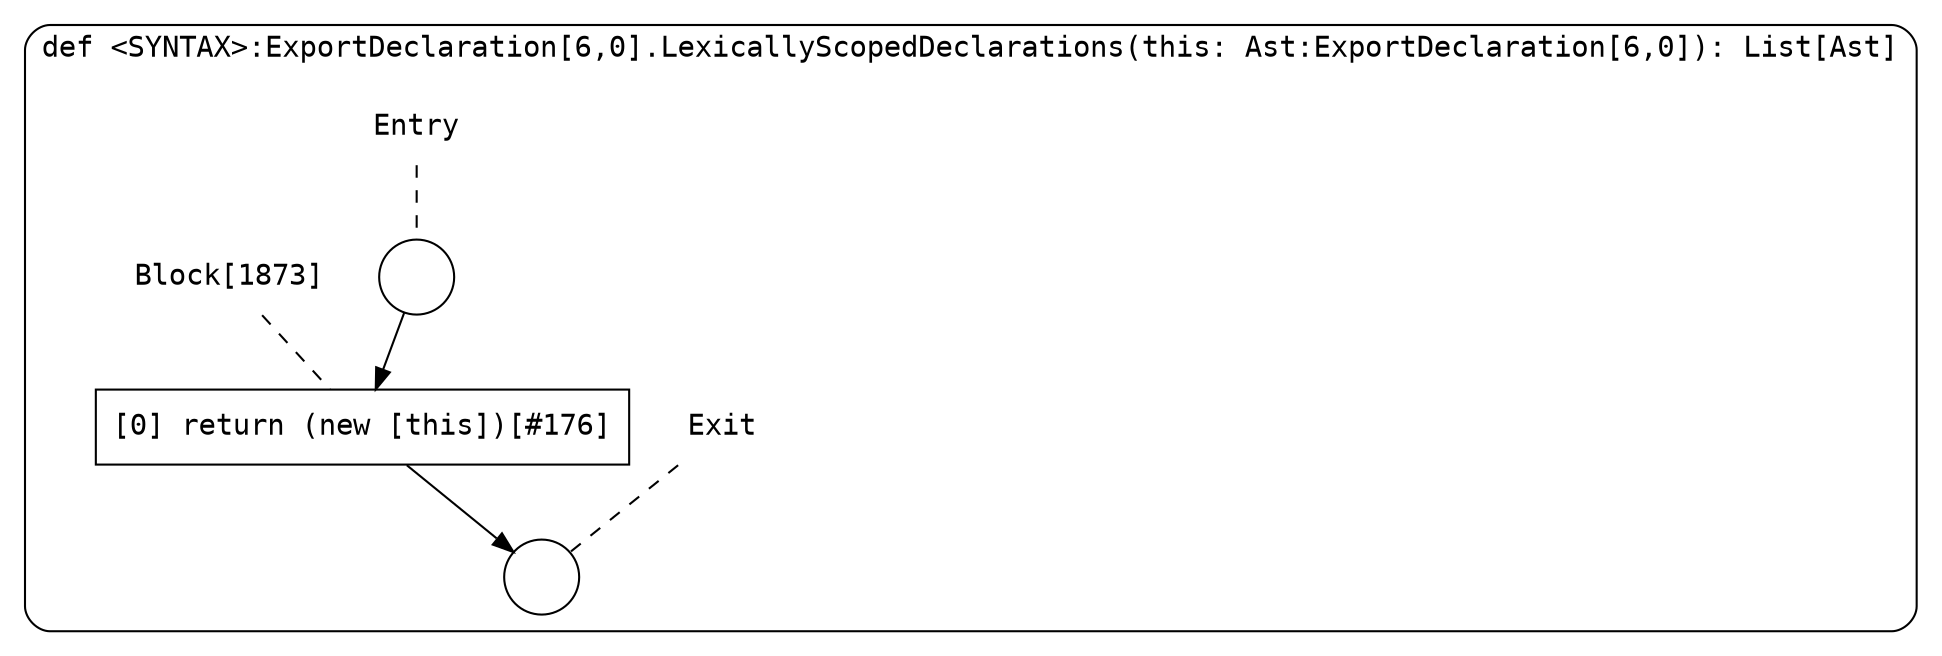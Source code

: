 digraph {
  graph [fontname = "Consolas"]
  node [fontname = "Consolas"]
  edge [fontname = "Consolas"]
  subgraph cluster318 {
    label = "def <SYNTAX>:ExportDeclaration[6,0].LexicallyScopedDeclarations(this: Ast:ExportDeclaration[6,0]): List[Ast]"
    style = rounded
    cluster318_entry_name [shape=none, label=<<font color="black">Entry</font>>]
    cluster318_entry_name -> cluster318_entry [arrowhead=none, color="black", style=dashed]
    cluster318_entry [shape=circle label=" " color="black" fillcolor="white" style=filled]
    cluster318_entry -> node1873 [color="black"]
    cluster318_exit_name [shape=none, label=<<font color="black">Exit</font>>]
    cluster318_exit_name -> cluster318_exit [arrowhead=none, color="black", style=dashed]
    cluster318_exit [shape=circle label=" " color="black" fillcolor="white" style=filled]
    node1873_name [shape=none, label=<<font color="black">Block[1873]</font>>]
    node1873_name -> node1873 [arrowhead=none, color="black", style=dashed]
    node1873 [shape=box, label=<<font color="black">[0] return (new [this])[#176]<BR ALIGN="LEFT"/></font>> color="black" fillcolor="white", style=filled]
    node1873 -> cluster318_exit [color="black"]
  }
}
